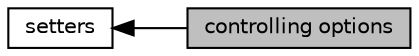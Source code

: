 digraph "controlling options"
{
 // LATEX_PDF_SIZE
  bgcolor="transparent";
  edge [fontname="Helvetica",fontsize="10",labelfontname="Helvetica",labelfontsize="10"];
  node [fontname="Helvetica",fontsize="10",shape="box"];
  rankdir=LR;
  Node1 [label="controlling options",height=0.2,width=0.4,color="black", fillcolor="grey75", style="filled", fontcolor="black",tooltip="These entry points control the ThinLTO cache."];
  Node2 [label="setters",height=0.2,width=0.4,color="black",URL="$group__Options.html",tooltip=" "];
  Node2->Node1 [shape=plaintext, dir="back", style="solid"];
}
